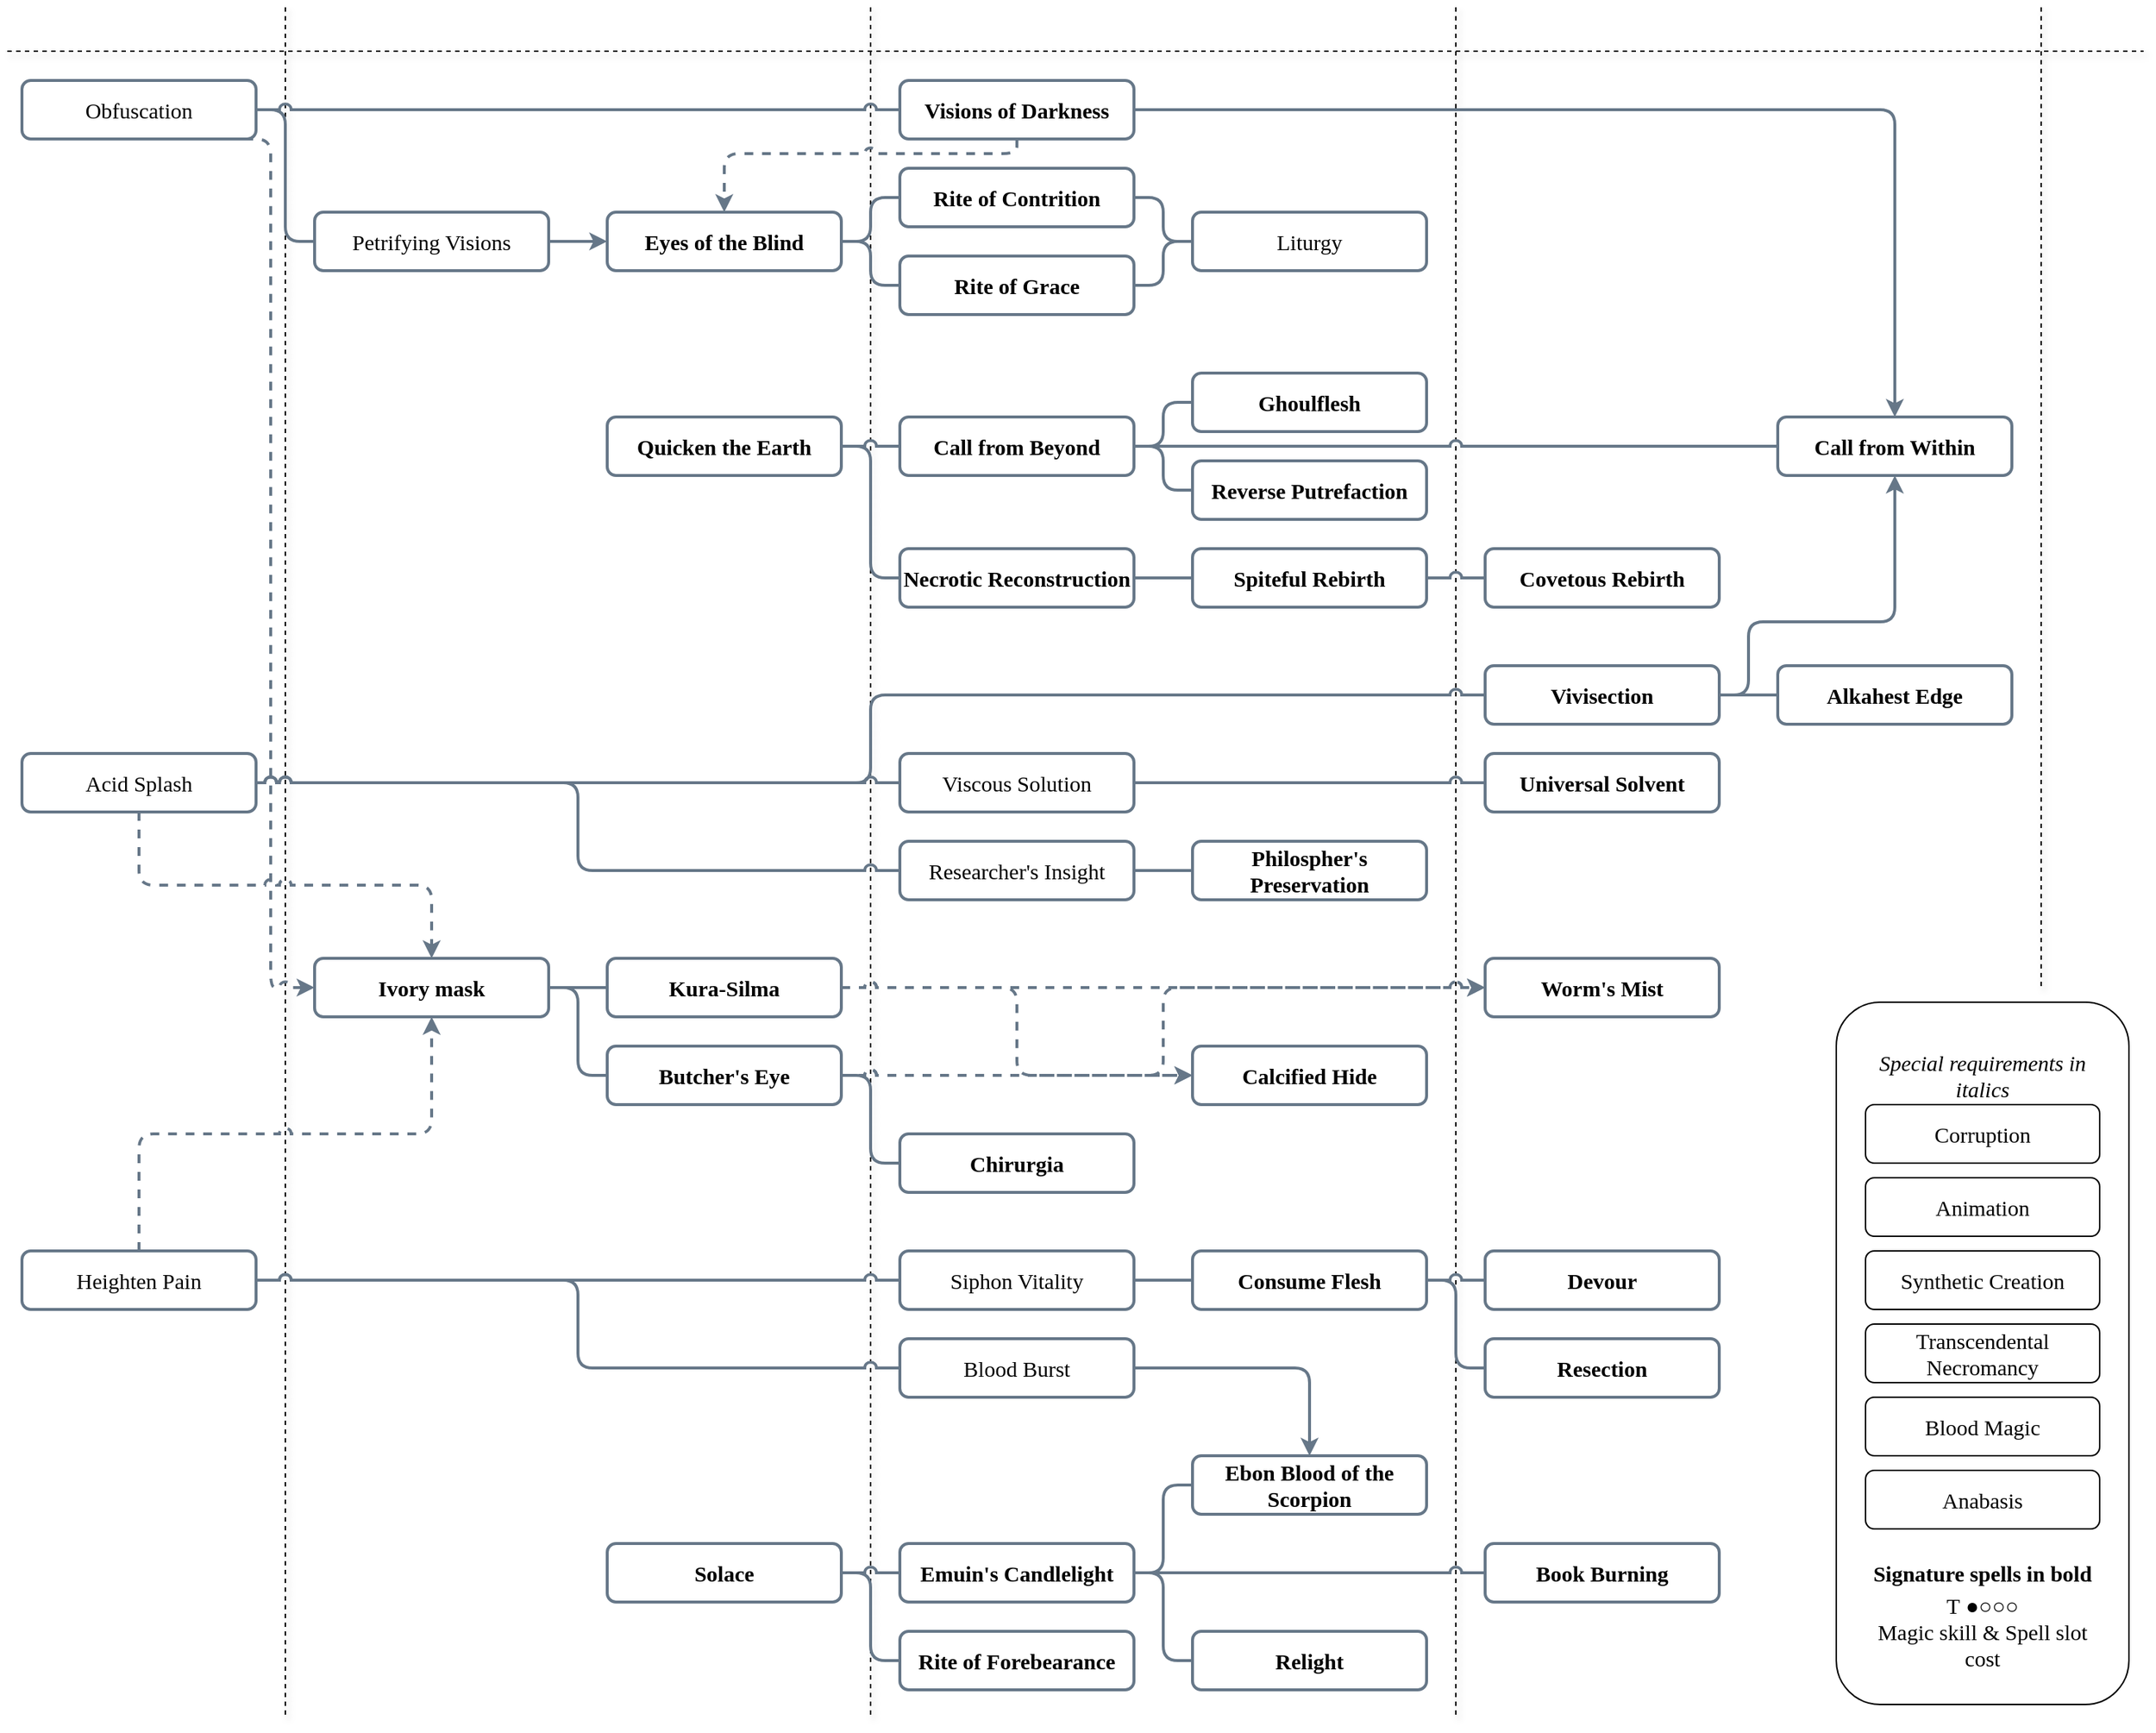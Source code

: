 <mxfile version="25.0.3">
  <diagram name="Page-1" id="PuFN-wMOv0jWiG4jprAx">
    <mxGraphModel dx="2367" dy="1373" grid="1" gridSize="10" guides="1" tooltips="1" connect="1" arrows="1" fold="1" page="1" pageScale="1" pageWidth="740" pageHeight="1190" background="none" math="0" shadow="0">
      <root>
        <mxCell id="0" />
        <mxCell id="1" style="locked=1;" parent="0" />
        <mxCell id="-dR2T00Uhgw3VuPTZwKf-42" value="" style="html=1;rounded=0;strokeWidth=1;endArrow=none;endFill=0;dashed=1;labelBackgroundColor=none;shadow=1;movable=1;resizable=1;rotatable=1;deletable=1;editable=1;locked=0;connectable=1;fontColor=default;" parent="1" edge="1">
          <mxGeometry width="100" relative="1" as="geometry">
            <mxPoint x="200" y="10" as="sourcePoint" />
            <mxPoint x="200" y="1180" as="targetPoint" />
          </mxGeometry>
        </mxCell>
        <mxCell id="-dR2T00Uhgw3VuPTZwKf-54" value="" style="html=1;rounded=0;strokeWidth=1;endArrow=none;endFill=0;dashed=1;exitX=0.633;exitY=0;exitDx=0;exitDy=0;exitPerimeter=0;labelBackgroundColor=none;shadow=1;movable=1;resizable=1;rotatable=1;deletable=1;editable=1;locked=0;connectable=1;fontColor=default;" parent="1" edge="1">
          <mxGeometry width="100" relative="1" as="geometry">
            <mxPoint x="1000" y="10" as="sourcePoint" />
            <mxPoint x="1000" y="1180" as="targetPoint" />
          </mxGeometry>
        </mxCell>
        <mxCell id="-dR2T00Uhgw3VuPTZwKf-70" value="" style="html=1;rounded=0;strokeWidth=1;endArrow=none;endFill=0;dashed=1;labelBackgroundColor=none;shadow=1;movable=1;resizable=1;rotatable=1;deletable=1;editable=1;locked=0;connectable=1;fontColor=default;" parent="1" edge="1">
          <mxGeometry width="100" relative="1" as="geometry">
            <mxPoint x="10" y="40" as="sourcePoint" />
            <mxPoint x="1470" y="40" as="targetPoint" />
          </mxGeometry>
        </mxCell>
        <mxCell id="-dR2T00Uhgw3VuPTZwKf-71" value="" style="html=1;rounded=0;strokeWidth=1;endArrow=none;endFill=0;dashed=1;exitX=0.633;exitY=0;exitDx=0;exitDy=0;exitPerimeter=0;labelBackgroundColor=none;shadow=1;movable=1;resizable=1;rotatable=1;deletable=1;editable=1;locked=0;connectable=1;fontColor=default;" parent="1" edge="1">
          <mxGeometry width="100" relative="1" as="geometry">
            <mxPoint x="1400" y="10" as="sourcePoint" />
            <mxPoint x="1400" y="680" as="targetPoint" />
          </mxGeometry>
        </mxCell>
        <mxCell id="DKlUDa0g7rmCu-vv5rfz-8" value="" style="html=1;rounded=0;strokeWidth=1;endArrow=none;endFill=0;dashed=1;labelBackgroundColor=none;shadow=1;movable=1;resizable=1;rotatable=1;deletable=1;editable=1;locked=0;connectable=1;fontColor=default;" edge="1" parent="1">
          <mxGeometry width="100" relative="1" as="geometry">
            <mxPoint x="600" y="10" as="sourcePoint" />
            <mxPoint x="600" y="1180" as="targetPoint" />
          </mxGeometry>
        </mxCell>
        <mxCell id="-dR2T00Uhgw3VuPTZwKf-47" value="Legend" style="rounded=1;fillColor=none;verticalAlign=top;labelBackgroundColor=none;movable=1;resizable=1;rotatable=1;deletable=1;editable=1;locked=0;connectable=1;container=0;noLabel=1;" parent="1" vertex="1">
          <mxGeometry x="1260" y="690" width="200" height="480" as="geometry" />
        </mxCell>
        <mxCell id="-dR2T00Uhgw3VuPTZwKf-555" value="" style="rounded=1;whiteSpace=wrap;html=1;fillColor=none;labelBackgroundColor=none;movable=1;resizable=1;rotatable=1;deletable=1;editable=1;locked=0;connectable=1;container=0;" parent="1" vertex="1">
          <mxGeometry x="1280" y="1010" width="160" height="40" as="geometry" />
        </mxCell>
        <mxCell id="DKlUDa0g7rmCu-vv5rfz-169" value="" style="rounded=1;whiteSpace=wrap;html=1;fillColor=none;labelBackgroundColor=none;movable=1;resizable=1;rotatable=1;deletable=1;editable=1;locked=0;connectable=1;container=0;" vertex="1" parent="1">
          <mxGeometry x="1280" y="960" width="160" height="40" as="geometry" />
        </mxCell>
        <mxCell id="DKlUDa0g7rmCu-vv5rfz-170" value="" style="rounded=1;whiteSpace=wrap;html=1;fillColor=none;labelBackgroundColor=none;movable=1;resizable=1;rotatable=1;deletable=1;editable=1;locked=0;connectable=1;container=0;" vertex="1" parent="1">
          <mxGeometry x="1280" y="910" width="160" height="40" as="geometry" />
        </mxCell>
        <mxCell id="DKlUDa0g7rmCu-vv5rfz-171" value="" style="rounded=1;whiteSpace=wrap;html=1;fillColor=none;labelBackgroundColor=none;movable=1;resizable=1;rotatable=1;deletable=1;editable=1;locked=0;connectable=1;container=0;" vertex="1" parent="1">
          <mxGeometry x="1280" y="860" width="160" height="40" as="geometry" />
        </mxCell>
        <mxCell id="DKlUDa0g7rmCu-vv5rfz-172" value="" style="rounded=1;whiteSpace=wrap;html=1;fillColor=none;labelBackgroundColor=none;movable=1;resizable=1;rotatable=1;deletable=1;editable=1;locked=0;connectable=1;container=0;" vertex="1" parent="1">
          <mxGeometry x="1280" y="810" width="160" height="40" as="geometry" />
        </mxCell>
        <mxCell id="DKlUDa0g7rmCu-vv5rfz-174" value="" style="rounded=1;whiteSpace=wrap;html=1;fillColor=none;labelBackgroundColor=none;movable=1;resizable=1;rotatable=1;deletable=1;editable=1;locked=0;connectable=1;container=0;" vertex="1" parent="1">
          <mxGeometry x="1280" y="760" width="160" height="40" as="geometry" />
        </mxCell>
        <mxCell id="DKlUDa0g7rmCu-vv5rfz-14" value="Shapes and Lines" style="" parent="0" />
        <mxCell id="DKlUDa0g7rmCu-vv5rfz-99" value="" style="edgeStyle=orthogonalEdgeStyle;shape=connector;curved=0;rounded=1;jumpStyle=arc;orthogonalLoop=1;jettySize=auto;exitX=0.5;exitY=1;exitDx=0;exitDy=0;entryX=0;entryY=0.5;entryDx=0;entryDy=0;strokeColor=#667788;strokeWidth=2;align=center;verticalAlign=middle;fontFamily=Helvetica;fontSize=11;fontColor=default;labelBackgroundColor=none;endArrow=classic;dashed=1;textShadow=1;" edge="1" parent="DKlUDa0g7rmCu-vv5rfz-14" source="DKlUDa0g7rmCu-vv5rfz-31" target="DKlUDa0g7rmCu-vv5rfz-55">
          <mxGeometry relative="1" as="geometry">
            <Array as="points">
              <mxPoint x="190" y="100" />
              <mxPoint x="190" y="680" />
            </Array>
          </mxGeometry>
        </mxCell>
        <mxCell id="DKlUDa0g7rmCu-vv5rfz-31" value="" style="rounded=1;whiteSpace=wrap;strokeWidth=2;strokeColor=#667788;textShadow=1;labelBackgroundColor=none;" vertex="1" parent="DKlUDa0g7rmCu-vv5rfz-14">
          <mxGeometry x="20" y="60" width="160" height="40" as="geometry" />
        </mxCell>
        <mxCell id="DKlUDa0g7rmCu-vv5rfz-32" value="" style="rounded=1;whiteSpace=wrap;strokeWidth=2;strokeColor=#667788;textShadow=1;labelBackgroundColor=none;" vertex="1" parent="DKlUDa0g7rmCu-vv5rfz-14">
          <mxGeometry x="620" y="60" width="160" height="40" as="geometry" />
        </mxCell>
        <mxCell id="DKlUDa0g7rmCu-vv5rfz-33" value="" style="rounded=1;whiteSpace=wrap;strokeWidth=2;strokeColor=#667788;textShadow=1;labelBackgroundColor=none;" vertex="1" parent="DKlUDa0g7rmCu-vv5rfz-14">
          <mxGeometry x="620" y="120" width="160" height="40" as="geometry" />
        </mxCell>
        <mxCell id="DKlUDa0g7rmCu-vv5rfz-34" value="" style="rounded=1;whiteSpace=wrap;strokeWidth=2;strokeColor=#667788;textShadow=1;labelBackgroundColor=none;" vertex="1" parent="DKlUDa0g7rmCu-vv5rfz-14">
          <mxGeometry x="620" y="180" width="160" height="40" as="geometry" />
        </mxCell>
        <mxCell id="DKlUDa0g7rmCu-vv5rfz-35" value="" style="rounded=1;whiteSpace=wrap;strokeWidth=2;strokeColor=#667788;textShadow=1;labelBackgroundColor=none;" vertex="1" parent="DKlUDa0g7rmCu-vv5rfz-14">
          <mxGeometry x="420" y="150" width="160" height="40" as="geometry" />
        </mxCell>
        <mxCell id="DKlUDa0g7rmCu-vv5rfz-36" value="" style="rounded=1;whiteSpace=wrap;strokeWidth=2;strokeColor=#667788;textShadow=1;labelBackgroundColor=none;" vertex="1" parent="DKlUDa0g7rmCu-vv5rfz-14">
          <mxGeometry x="220" y="150" width="160" height="40" as="geometry" />
        </mxCell>
        <mxCell id="DKlUDa0g7rmCu-vv5rfz-37" value="" style="rounded=1;whiteSpace=wrap;strokeWidth=2;strokeColor=#667788;textShadow=1;labelBackgroundColor=none;" vertex="1" parent="DKlUDa0g7rmCu-vv5rfz-14">
          <mxGeometry x="820" y="150" width="160" height="40" as="geometry" />
        </mxCell>
        <mxCell id="DKlUDa0g7rmCu-vv5rfz-38" value="" style="rounded=1;whiteSpace=wrap;strokeWidth=2;strokeColor=#667788;textShadow=1;labelBackgroundColor=none;" vertex="1" parent="DKlUDa0g7rmCu-vv5rfz-14">
          <mxGeometry x="820" y="260" width="160" height="40" as="geometry" />
        </mxCell>
        <mxCell id="DKlUDa0g7rmCu-vv5rfz-39" value="" style="rounded=1;whiteSpace=wrap;strokeWidth=2;strokeColor=#667788;textShadow=1;labelBackgroundColor=none;" vertex="1" parent="DKlUDa0g7rmCu-vv5rfz-14">
          <mxGeometry x="820" y="320" width="160" height="40" as="geometry" />
        </mxCell>
        <mxCell id="DKlUDa0g7rmCu-vv5rfz-90" value="" style="edgeStyle=orthogonalEdgeStyle;shape=connector;curved=0;rounded=1;jumpStyle=arc;orthogonalLoop=1;jettySize=auto;exitX=1;exitY=0.5;exitDx=0;exitDy=0;entryX=0;entryY=0.5;entryDx=0;entryDy=0;strokeColor=#667788;strokeWidth=2;align=center;verticalAlign=middle;fontFamily=Helvetica;fontSize=11;fontColor=default;labelBackgroundColor=none;endArrow=none;textShadow=1;" edge="1" parent="DKlUDa0g7rmCu-vv5rfz-14" source="DKlUDa0g7rmCu-vv5rfz-40" target="DKlUDa0g7rmCu-vv5rfz-41">
          <mxGeometry relative="1" as="geometry" />
        </mxCell>
        <mxCell id="DKlUDa0g7rmCu-vv5rfz-40" value="" style="rounded=1;whiteSpace=wrap;strokeWidth=2;strokeColor=#667788;textShadow=1;labelBackgroundColor=none;" vertex="1" parent="DKlUDa0g7rmCu-vv5rfz-14">
          <mxGeometry x="820" y="380" width="160" height="40" as="geometry" />
        </mxCell>
        <mxCell id="DKlUDa0g7rmCu-vv5rfz-41" value="" style="rounded=1;whiteSpace=wrap;strokeWidth=2;strokeColor=#667788;textShadow=1;labelBackgroundColor=none;" vertex="1" parent="DKlUDa0g7rmCu-vv5rfz-14">
          <mxGeometry x="1020" y="380" width="160" height="40" as="geometry" />
        </mxCell>
        <mxCell id="DKlUDa0g7rmCu-vv5rfz-42" value="" style="rounded=1;whiteSpace=wrap;strokeWidth=2;strokeColor=#667788;textShadow=1;labelBackgroundColor=none;" vertex="1" parent="DKlUDa0g7rmCu-vv5rfz-14">
          <mxGeometry x="1220" y="290" width="160" height="40" as="geometry" />
        </mxCell>
        <mxCell id="DKlUDa0g7rmCu-vv5rfz-87" value="" style="edgeStyle=orthogonalEdgeStyle;shape=connector;curved=0;rounded=1;jumpStyle=arc;orthogonalLoop=1;jettySize=auto;exitX=1;exitY=0.5;exitDx=0;exitDy=0;entryX=0;entryY=0.5;entryDx=0;entryDy=0;strokeColor=#667788;strokeWidth=2;align=center;verticalAlign=middle;fontFamily=Helvetica;fontSize=11;fontColor=default;labelBackgroundColor=none;endArrow=none;textShadow=1;" edge="1" parent="DKlUDa0g7rmCu-vv5rfz-14" source="DKlUDa0g7rmCu-vv5rfz-43" target="DKlUDa0g7rmCu-vv5rfz-38">
          <mxGeometry relative="1" as="geometry" />
        </mxCell>
        <mxCell id="DKlUDa0g7rmCu-vv5rfz-88" value="" style="edgeStyle=orthogonalEdgeStyle;shape=connector;curved=0;rounded=1;jumpStyle=arc;orthogonalLoop=1;jettySize=auto;exitX=1;exitY=0.5;exitDx=0;exitDy=0;entryX=0;entryY=0.5;entryDx=0;entryDy=0;strokeColor=#667788;strokeWidth=2;align=center;verticalAlign=middle;fontFamily=Helvetica;fontSize=11;fontColor=default;labelBackgroundColor=none;endArrow=none;textShadow=1;" edge="1" parent="DKlUDa0g7rmCu-vv5rfz-14" source="DKlUDa0g7rmCu-vv5rfz-43" target="DKlUDa0g7rmCu-vv5rfz-39">
          <mxGeometry relative="1" as="geometry" />
        </mxCell>
        <mxCell id="DKlUDa0g7rmCu-vv5rfz-89" value="" style="edgeStyle=orthogonalEdgeStyle;shape=connector;curved=0;rounded=1;jumpStyle=arc;orthogonalLoop=1;jettySize=auto;exitX=1;exitY=0.5;exitDx=0;exitDy=0;entryX=0;entryY=0.5;entryDx=0;entryDy=0;strokeColor=#667788;strokeWidth=2;align=center;verticalAlign=middle;fontFamily=Helvetica;fontSize=11;fontColor=default;labelBackgroundColor=none;endArrow=none;textShadow=1;" edge="1" parent="DKlUDa0g7rmCu-vv5rfz-14" source="DKlUDa0g7rmCu-vv5rfz-43" target="DKlUDa0g7rmCu-vv5rfz-42">
          <mxGeometry relative="1" as="geometry" />
        </mxCell>
        <mxCell id="DKlUDa0g7rmCu-vv5rfz-43" value="" style="rounded=1;whiteSpace=wrap;strokeWidth=2;strokeColor=#667788;textShadow=1;labelBackgroundColor=none;" vertex="1" parent="DKlUDa0g7rmCu-vv5rfz-14">
          <mxGeometry x="620" y="290" width="160" height="40" as="geometry" />
        </mxCell>
        <mxCell id="DKlUDa0g7rmCu-vv5rfz-86" value="" style="edgeStyle=orthogonalEdgeStyle;shape=connector;curved=0;rounded=1;jumpStyle=arc;orthogonalLoop=1;jettySize=auto;exitX=1;exitY=0.5;exitDx=0;exitDy=0;entryX=0;entryY=0.5;entryDx=0;entryDy=0;strokeColor=#667788;strokeWidth=2;align=center;verticalAlign=middle;fontFamily=Helvetica;fontSize=11;fontColor=default;labelBackgroundColor=none;endArrow=none;textShadow=1;" edge="1" parent="DKlUDa0g7rmCu-vv5rfz-14" source="DKlUDa0g7rmCu-vv5rfz-44" target="DKlUDa0g7rmCu-vv5rfz-40">
          <mxGeometry relative="1" as="geometry" />
        </mxCell>
        <mxCell id="DKlUDa0g7rmCu-vv5rfz-44" value="" style="rounded=1;whiteSpace=wrap;strokeWidth=2;strokeColor=#667788;textShadow=1;labelBackgroundColor=none;" vertex="1" parent="DKlUDa0g7rmCu-vv5rfz-14">
          <mxGeometry x="620" y="380" width="160" height="40" as="geometry" />
        </mxCell>
        <mxCell id="DKlUDa0g7rmCu-vv5rfz-84" value="" style="edgeStyle=orthogonalEdgeStyle;shape=connector;curved=0;rounded=1;jumpStyle=arc;orthogonalLoop=1;jettySize=auto;exitX=1;exitY=0.5;exitDx=0;exitDy=0;entryX=0;entryY=0.5;entryDx=0;entryDy=0;strokeColor=#667788;strokeWidth=2;align=center;verticalAlign=middle;fontFamily=Helvetica;fontSize=11;fontColor=default;labelBackgroundColor=none;endArrow=none;textShadow=1;" edge="1" parent="DKlUDa0g7rmCu-vv5rfz-14" source="DKlUDa0g7rmCu-vv5rfz-45" target="DKlUDa0g7rmCu-vv5rfz-44">
          <mxGeometry relative="1" as="geometry" />
        </mxCell>
        <mxCell id="DKlUDa0g7rmCu-vv5rfz-85" value="" style="edgeStyle=orthogonalEdgeStyle;shape=connector;curved=0;rounded=1;jumpStyle=arc;orthogonalLoop=1;jettySize=auto;exitX=1;exitY=0.5;exitDx=0;exitDy=0;entryX=0;entryY=0.5;entryDx=0;entryDy=0;strokeColor=#667788;strokeWidth=2;align=center;verticalAlign=middle;fontFamily=Helvetica;fontSize=11;fontColor=default;labelBackgroundColor=none;endArrow=none;textShadow=1;" edge="1" parent="DKlUDa0g7rmCu-vv5rfz-14" source="DKlUDa0g7rmCu-vv5rfz-45" target="DKlUDa0g7rmCu-vv5rfz-43">
          <mxGeometry relative="1" as="geometry" />
        </mxCell>
        <mxCell id="DKlUDa0g7rmCu-vv5rfz-45" value="" style="rounded=1;whiteSpace=wrap;strokeWidth=2;strokeColor=#667788;textShadow=1;labelBackgroundColor=none;" vertex="1" parent="DKlUDa0g7rmCu-vv5rfz-14">
          <mxGeometry x="420" y="290" width="160" height="40" as="geometry" />
        </mxCell>
        <mxCell id="DKlUDa0g7rmCu-vv5rfz-91" value="" style="edgeStyle=orthogonalEdgeStyle;shape=connector;curved=0;rounded=1;jumpStyle=arc;orthogonalLoop=1;jettySize=auto;exitX=1;exitY=0.5;exitDx=0;exitDy=0;entryX=0;entryY=0.5;entryDx=0;entryDy=0;strokeColor=#667788;strokeWidth=2;align=center;verticalAlign=middle;fontFamily=Helvetica;fontSize=11;fontColor=default;labelBackgroundColor=none;endArrow=none;textShadow=1;" edge="1" parent="DKlUDa0g7rmCu-vv5rfz-14" source="DKlUDa0g7rmCu-vv5rfz-46" target="DKlUDa0g7rmCu-vv5rfz-47">
          <mxGeometry relative="1" as="geometry" />
        </mxCell>
        <mxCell id="DKlUDa0g7rmCu-vv5rfz-92" value="" style="edgeStyle=orthogonalEdgeStyle;shape=connector;curved=0;rounded=1;jumpStyle=arc;orthogonalLoop=1;jettySize=auto;exitX=1;exitY=0.5;exitDx=0;exitDy=0;entryX=0.5;entryY=1;entryDx=0;entryDy=0;strokeColor=#667788;strokeWidth=2;align=center;verticalAlign=middle;fontFamily=Helvetica;fontSize=11;fontColor=default;labelBackgroundColor=none;endArrow=classic;endFill=1;textShadow=1;" edge="1" parent="DKlUDa0g7rmCu-vv5rfz-14" source="DKlUDa0g7rmCu-vv5rfz-46" target="DKlUDa0g7rmCu-vv5rfz-42">
          <mxGeometry relative="1" as="geometry">
            <Array as="points">
              <mxPoint x="1200" y="480" />
              <mxPoint x="1200" y="430" />
              <mxPoint x="1300" y="430" />
            </Array>
          </mxGeometry>
        </mxCell>
        <mxCell id="DKlUDa0g7rmCu-vv5rfz-94" value="" style="edgeStyle=orthogonalEdgeStyle;shape=connector;curved=0;rounded=1;jumpStyle=arc;orthogonalLoop=1;jettySize=auto;exitX=0;exitY=0.5;exitDx=0;exitDy=0;entryX=1;entryY=0.5;entryDx=0;entryDy=0;strokeColor=#667788;strokeWidth=2;align=center;verticalAlign=middle;fontFamily=Helvetica;fontSize=11;fontColor=default;labelBackgroundColor=none;endArrow=none;textShadow=1;" edge="1" parent="DKlUDa0g7rmCu-vv5rfz-14" source="DKlUDa0g7rmCu-vv5rfz-46" target="DKlUDa0g7rmCu-vv5rfz-52">
          <mxGeometry relative="1" as="geometry" />
        </mxCell>
        <mxCell id="DKlUDa0g7rmCu-vv5rfz-46" value="" style="rounded=1;whiteSpace=wrap;strokeWidth=2;strokeColor=#667788;textShadow=1;labelBackgroundColor=none;" vertex="1" parent="DKlUDa0g7rmCu-vv5rfz-14">
          <mxGeometry x="1020" y="460" width="160" height="40" as="geometry" />
        </mxCell>
        <mxCell id="DKlUDa0g7rmCu-vv5rfz-47" value="" style="rounded=1;whiteSpace=wrap;strokeWidth=2;strokeColor=#667788;textShadow=1;labelBackgroundColor=none;" vertex="1" parent="DKlUDa0g7rmCu-vv5rfz-14">
          <mxGeometry x="1220" y="460" width="160" height="40" as="geometry" />
        </mxCell>
        <mxCell id="DKlUDa0g7rmCu-vv5rfz-48" value="" style="rounded=1;whiteSpace=wrap;strokeWidth=2;strokeColor=#667788;textShadow=1;labelBackgroundColor=none;" vertex="1" parent="DKlUDa0g7rmCu-vv5rfz-14">
          <mxGeometry x="1020" y="520" width="160" height="40" as="geometry" />
        </mxCell>
        <mxCell id="DKlUDa0g7rmCu-vv5rfz-93" value="" style="edgeStyle=orthogonalEdgeStyle;shape=connector;curved=0;rounded=1;jumpStyle=arc;orthogonalLoop=1;jettySize=auto;exitX=1;exitY=0.5;exitDx=0;exitDy=0;entryX=0;entryY=0.5;entryDx=0;entryDy=0;strokeColor=#667788;strokeWidth=2;align=center;verticalAlign=middle;fontFamily=Helvetica;fontSize=11;fontColor=default;labelBackgroundColor=none;endArrow=none;textShadow=1;" edge="1" parent="DKlUDa0g7rmCu-vv5rfz-14" source="DKlUDa0g7rmCu-vv5rfz-49" target="DKlUDa0g7rmCu-vv5rfz-48">
          <mxGeometry relative="1" as="geometry" />
        </mxCell>
        <mxCell id="DKlUDa0g7rmCu-vv5rfz-49" value="" style="rounded=1;whiteSpace=wrap;strokeWidth=2;strokeColor=#667788;textShadow=1;labelBackgroundColor=none;" vertex="1" parent="DKlUDa0g7rmCu-vv5rfz-14">
          <mxGeometry x="620" y="520" width="160" height="40" as="geometry" />
        </mxCell>
        <mxCell id="DKlUDa0g7rmCu-vv5rfz-97" value="" style="edgeStyle=orthogonalEdgeStyle;shape=connector;curved=0;rounded=1;jumpStyle=arc;orthogonalLoop=1;jettySize=auto;exitX=1;exitY=0.5;exitDx=0;exitDy=0;entryX=0;entryY=0.5;entryDx=0;entryDy=0;strokeColor=#667788;strokeWidth=2;align=center;verticalAlign=middle;fontFamily=Helvetica;fontSize=11;fontColor=default;labelBackgroundColor=none;endArrow=none;textShadow=1;" edge="1" parent="DKlUDa0g7rmCu-vv5rfz-14" source="DKlUDa0g7rmCu-vv5rfz-50" target="DKlUDa0g7rmCu-vv5rfz-51">
          <mxGeometry relative="1" as="geometry" />
        </mxCell>
        <mxCell id="DKlUDa0g7rmCu-vv5rfz-50" value="" style="rounded=1;whiteSpace=wrap;strokeWidth=2;strokeColor=#667788;textShadow=1;labelBackgroundColor=none;" vertex="1" parent="DKlUDa0g7rmCu-vv5rfz-14">
          <mxGeometry x="620" y="580" width="160" height="40" as="geometry" />
        </mxCell>
        <mxCell id="DKlUDa0g7rmCu-vv5rfz-51" value="" style="rounded=1;whiteSpace=wrap;strokeWidth=2;strokeColor=#667788;textShadow=1;labelBackgroundColor=none;" vertex="1" parent="DKlUDa0g7rmCu-vv5rfz-14">
          <mxGeometry x="820" y="580" width="160" height="40" as="geometry" />
        </mxCell>
        <mxCell id="DKlUDa0g7rmCu-vv5rfz-95" value="" style="edgeStyle=orthogonalEdgeStyle;shape=connector;curved=0;rounded=1;jumpStyle=arc;orthogonalLoop=1;jettySize=auto;exitX=1;exitY=0.5;exitDx=0;exitDy=0;entryX=0;entryY=0.5;entryDx=0;entryDy=0;strokeColor=#667788;strokeWidth=2;align=center;verticalAlign=middle;fontFamily=Helvetica;fontSize=11;fontColor=default;labelBackgroundColor=none;endArrow=none;textShadow=1;" edge="1" parent="DKlUDa0g7rmCu-vv5rfz-14" source="DKlUDa0g7rmCu-vv5rfz-52" target="DKlUDa0g7rmCu-vv5rfz-49">
          <mxGeometry relative="1" as="geometry" />
        </mxCell>
        <mxCell id="DKlUDa0g7rmCu-vv5rfz-96" value="" style="edgeStyle=orthogonalEdgeStyle;shape=connector;curved=0;rounded=1;jumpStyle=arc;orthogonalLoop=1;jettySize=auto;exitX=1;exitY=0.5;exitDx=0;exitDy=0;entryX=0;entryY=0.5;entryDx=0;entryDy=0;strokeColor=#667788;strokeWidth=2;align=center;verticalAlign=middle;fontFamily=Helvetica;fontSize=11;fontColor=default;labelBackgroundColor=none;endArrow=none;textShadow=1;" edge="1" parent="DKlUDa0g7rmCu-vv5rfz-14" source="DKlUDa0g7rmCu-vv5rfz-52" target="DKlUDa0g7rmCu-vv5rfz-50">
          <mxGeometry relative="1" as="geometry" />
        </mxCell>
        <mxCell id="DKlUDa0g7rmCu-vv5rfz-98" value="" style="edgeStyle=orthogonalEdgeStyle;shape=connector;curved=0;rounded=1;jumpStyle=arc;orthogonalLoop=1;jettySize=auto;exitX=0.5;exitY=1;exitDx=0;exitDy=0;entryX=0.5;entryY=0;entryDx=0;entryDy=0;strokeColor=#667788;strokeWidth=2;align=center;verticalAlign=middle;fontFamily=Helvetica;fontSize=11;fontColor=default;labelBackgroundColor=none;endArrow=classic;dashed=1;textShadow=1;" edge="1" parent="DKlUDa0g7rmCu-vv5rfz-14" source="DKlUDa0g7rmCu-vv5rfz-52" target="DKlUDa0g7rmCu-vv5rfz-55">
          <mxGeometry relative="1" as="geometry" />
        </mxCell>
        <mxCell id="DKlUDa0g7rmCu-vv5rfz-52" value="" style="rounded=1;whiteSpace=wrap;strokeWidth=2;strokeColor=#667788;textShadow=1;labelBackgroundColor=none;" vertex="1" parent="DKlUDa0g7rmCu-vv5rfz-14">
          <mxGeometry x="20" y="520" width="160" height="40" as="geometry" />
        </mxCell>
        <mxCell id="DKlUDa0g7rmCu-vv5rfz-53" value="" style="rounded=1;whiteSpace=wrap;strokeWidth=2;strokeColor=#667788;textShadow=1;labelBackgroundColor=none;" vertex="1" parent="DKlUDa0g7rmCu-vv5rfz-14">
          <mxGeometry x="1020" y="660" width="160" height="40" as="geometry" />
        </mxCell>
        <mxCell id="DKlUDa0g7rmCu-vv5rfz-104" value="" style="edgeStyle=orthogonalEdgeStyle;shape=connector;curved=0;rounded=1;jumpStyle=arc;orthogonalLoop=1;jettySize=auto;exitX=1;exitY=0.5;exitDx=0;exitDy=0;entryX=0;entryY=0.5;entryDx=0;entryDy=0;strokeColor=#667788;strokeWidth=2;align=center;verticalAlign=middle;fontFamily=Helvetica;fontSize=11;fontColor=default;labelBackgroundColor=none;endArrow=classic;dashed=1;textShadow=1;" edge="1" parent="DKlUDa0g7rmCu-vv5rfz-14" source="DKlUDa0g7rmCu-vv5rfz-54" target="DKlUDa0g7rmCu-vv5rfz-53">
          <mxGeometry relative="1" as="geometry" />
        </mxCell>
        <mxCell id="DKlUDa0g7rmCu-vv5rfz-105" value="" style="edgeStyle=orthogonalEdgeStyle;shape=connector;curved=0;rounded=1;jumpStyle=arc;orthogonalLoop=1;jettySize=auto;exitX=1;exitY=0.5;exitDx=0;exitDy=0;entryX=0;entryY=0.5;entryDx=0;entryDy=0;strokeColor=#667788;strokeWidth=2;align=center;verticalAlign=middle;fontFamily=Helvetica;fontSize=11;fontColor=default;labelBackgroundColor=none;endArrow=classic;dashed=1;textShadow=1;" edge="1" parent="DKlUDa0g7rmCu-vv5rfz-14" source="DKlUDa0g7rmCu-vv5rfz-54" target="DKlUDa0g7rmCu-vv5rfz-57">
          <mxGeometry relative="1" as="geometry" />
        </mxCell>
        <mxCell id="DKlUDa0g7rmCu-vv5rfz-54" value="" style="rounded=1;whiteSpace=wrap;strokeWidth=2;strokeColor=#667788;textShadow=1;labelBackgroundColor=none;" vertex="1" parent="DKlUDa0g7rmCu-vv5rfz-14">
          <mxGeometry x="420" y="660" width="160" height="40" as="geometry" />
        </mxCell>
        <mxCell id="DKlUDa0g7rmCu-vv5rfz-101" value="" style="edgeStyle=orthogonalEdgeStyle;shape=connector;curved=0;rounded=1;jumpStyle=arc;orthogonalLoop=1;jettySize=auto;exitX=1;exitY=0.5;exitDx=0;exitDy=0;entryX=0;entryY=0.5;entryDx=0;entryDy=0;strokeColor=#667788;strokeWidth=2;align=center;verticalAlign=middle;fontFamily=Helvetica;fontSize=11;fontColor=default;labelBackgroundColor=none;endArrow=none;textShadow=1;" edge="1" parent="DKlUDa0g7rmCu-vv5rfz-14" source="DKlUDa0g7rmCu-vv5rfz-55" target="DKlUDa0g7rmCu-vv5rfz-54">
          <mxGeometry relative="1" as="geometry" />
        </mxCell>
        <mxCell id="DKlUDa0g7rmCu-vv5rfz-102" value="" style="edgeStyle=orthogonalEdgeStyle;shape=connector;curved=0;rounded=1;jumpStyle=arc;orthogonalLoop=1;jettySize=auto;exitX=1;exitY=0.5;exitDx=0;exitDy=0;entryX=0;entryY=0.5;entryDx=0;entryDy=0;strokeColor=#667788;strokeWidth=2;align=center;verticalAlign=middle;fontFamily=Helvetica;fontSize=11;fontColor=default;labelBackgroundColor=none;endArrow=none;textShadow=1;" edge="1" parent="DKlUDa0g7rmCu-vv5rfz-14" source="DKlUDa0g7rmCu-vv5rfz-55" target="DKlUDa0g7rmCu-vv5rfz-56">
          <mxGeometry relative="1" as="geometry" />
        </mxCell>
        <mxCell id="DKlUDa0g7rmCu-vv5rfz-55" value="" style="rounded=1;whiteSpace=wrap;strokeWidth=2;strokeColor=#667788;textShadow=1;labelBackgroundColor=none;" vertex="1" parent="DKlUDa0g7rmCu-vv5rfz-14">
          <mxGeometry x="220" y="660" width="160" height="40" as="geometry" />
        </mxCell>
        <mxCell id="DKlUDa0g7rmCu-vv5rfz-103" value="" style="edgeStyle=orthogonalEdgeStyle;shape=connector;curved=0;rounded=1;jumpStyle=arc;orthogonalLoop=1;jettySize=auto;exitX=1;exitY=0.5;exitDx=0;exitDy=0;entryX=0;entryY=0.5;entryDx=0;entryDy=0;strokeColor=#667788;strokeWidth=2;align=center;verticalAlign=middle;fontFamily=Helvetica;fontSize=11;fontColor=default;labelBackgroundColor=none;endArrow=none;textShadow=1;" edge="1" parent="DKlUDa0g7rmCu-vv5rfz-14" source="DKlUDa0g7rmCu-vv5rfz-56" target="DKlUDa0g7rmCu-vv5rfz-58">
          <mxGeometry relative="1" as="geometry" />
        </mxCell>
        <mxCell id="DKlUDa0g7rmCu-vv5rfz-106" value="" style="edgeStyle=orthogonalEdgeStyle;shape=connector;curved=0;rounded=1;jumpStyle=arc;orthogonalLoop=1;jettySize=auto;exitX=1;exitY=0.5;exitDx=0;exitDy=0;entryX=0;entryY=0.5;entryDx=0;entryDy=0;strokeColor=#667788;strokeWidth=2;align=center;verticalAlign=middle;fontFamily=Helvetica;fontSize=11;fontColor=default;labelBackgroundColor=none;endArrow=classic;dashed=1;textShadow=1;" edge="1" parent="DKlUDa0g7rmCu-vv5rfz-14" source="DKlUDa0g7rmCu-vv5rfz-56" target="DKlUDa0g7rmCu-vv5rfz-57">
          <mxGeometry relative="1" as="geometry" />
        </mxCell>
        <mxCell id="DKlUDa0g7rmCu-vv5rfz-107" value="" style="edgeStyle=orthogonalEdgeStyle;shape=connector;curved=0;rounded=1;jumpStyle=arc;orthogonalLoop=1;jettySize=auto;exitX=1;exitY=0.5;exitDx=0;exitDy=0;entryX=0;entryY=0.5;entryDx=0;entryDy=0;strokeColor=#667788;strokeWidth=2;align=center;verticalAlign=middle;fontFamily=Helvetica;fontSize=11;fontColor=default;labelBackgroundColor=none;endArrow=classic;dashed=1;textShadow=1;" edge="1" parent="DKlUDa0g7rmCu-vv5rfz-14" source="DKlUDa0g7rmCu-vv5rfz-56" target="DKlUDa0g7rmCu-vv5rfz-53">
          <mxGeometry relative="1" as="geometry" />
        </mxCell>
        <mxCell id="DKlUDa0g7rmCu-vv5rfz-56" value="" style="rounded=1;whiteSpace=wrap;strokeWidth=2;strokeColor=#667788;textShadow=1;labelBackgroundColor=none;" vertex="1" parent="DKlUDa0g7rmCu-vv5rfz-14">
          <mxGeometry x="420" y="720" width="160" height="40" as="geometry" />
        </mxCell>
        <mxCell id="DKlUDa0g7rmCu-vv5rfz-57" value="" style="rounded=1;whiteSpace=wrap;strokeWidth=2;strokeColor=#667788;textShadow=1;labelBackgroundColor=none;" vertex="1" parent="DKlUDa0g7rmCu-vv5rfz-14">
          <mxGeometry x="820" y="720" width="160" height="40" as="geometry" />
        </mxCell>
        <mxCell id="DKlUDa0g7rmCu-vv5rfz-58" value="" style="rounded=1;whiteSpace=wrap;strokeWidth=2;strokeColor=#667788;textShadow=1;labelBackgroundColor=none;" vertex="1" parent="DKlUDa0g7rmCu-vv5rfz-14">
          <mxGeometry x="620" y="780" width="160" height="40" as="geometry" />
        </mxCell>
        <mxCell id="DKlUDa0g7rmCu-vv5rfz-110" value="" style="edgeStyle=orthogonalEdgeStyle;shape=connector;curved=0;rounded=1;jumpStyle=arc;orthogonalLoop=1;jettySize=auto;exitX=1;exitY=0.5;exitDx=0;exitDy=0;entryX=0;entryY=0.5;entryDx=0;entryDy=0;strokeColor=#667788;strokeWidth=2;align=center;verticalAlign=middle;fontFamily=Helvetica;fontSize=11;fontColor=default;labelBackgroundColor=none;endArrow=none;textShadow=1;" edge="1" parent="DKlUDa0g7rmCu-vv5rfz-14" source="DKlUDa0g7rmCu-vv5rfz-59" target="DKlUDa0g7rmCu-vv5rfz-63">
          <mxGeometry relative="1" as="geometry" />
        </mxCell>
        <mxCell id="DKlUDa0g7rmCu-vv5rfz-111" value="" style="edgeStyle=orthogonalEdgeStyle;shape=connector;curved=0;rounded=1;jumpStyle=arc;orthogonalLoop=1;jettySize=auto;exitX=1;exitY=0.5;exitDx=0;exitDy=0;entryX=0;entryY=0.5;entryDx=0;entryDy=0;strokeColor=#667788;strokeWidth=2;align=center;verticalAlign=middle;fontFamily=Helvetica;fontSize=11;fontColor=default;labelBackgroundColor=none;endArrow=none;textShadow=1;" edge="1" parent="DKlUDa0g7rmCu-vv5rfz-14" source="DKlUDa0g7rmCu-vv5rfz-59" target="DKlUDa0g7rmCu-vv5rfz-62">
          <mxGeometry relative="1" as="geometry" />
        </mxCell>
        <mxCell id="DKlUDa0g7rmCu-vv5rfz-59" value="" style="rounded=1;whiteSpace=wrap;strokeWidth=2;strokeColor=#667788;textShadow=1;labelBackgroundColor=none;" vertex="1" parent="DKlUDa0g7rmCu-vv5rfz-14">
          <mxGeometry x="820" y="860" width="160" height="40" as="geometry" />
        </mxCell>
        <mxCell id="DKlUDa0g7rmCu-vv5rfz-109" value="" style="edgeStyle=orthogonalEdgeStyle;shape=connector;curved=0;rounded=1;jumpStyle=arc;orthogonalLoop=1;jettySize=auto;exitX=1;exitY=0.5;exitDx=0;exitDy=0;entryX=0;entryY=0.5;entryDx=0;entryDy=0;strokeColor=#667788;strokeWidth=2;align=center;verticalAlign=middle;fontFamily=Helvetica;fontSize=11;fontColor=default;labelBackgroundColor=none;endArrow=none;textShadow=1;" edge="1" parent="DKlUDa0g7rmCu-vv5rfz-14" source="DKlUDa0g7rmCu-vv5rfz-60" target="DKlUDa0g7rmCu-vv5rfz-59">
          <mxGeometry relative="1" as="geometry" />
        </mxCell>
        <mxCell id="DKlUDa0g7rmCu-vv5rfz-60" value="" style="rounded=1;whiteSpace=wrap;strokeWidth=2;strokeColor=#667788;textShadow=1;labelBackgroundColor=none;" vertex="1" parent="DKlUDa0g7rmCu-vv5rfz-14">
          <mxGeometry x="620" y="860" width="160" height="40" as="geometry" />
        </mxCell>
        <mxCell id="DKlUDa0g7rmCu-vv5rfz-113" value="" style="edgeStyle=orthogonalEdgeStyle;shape=connector;curved=0;rounded=1;jumpStyle=arc;orthogonalLoop=1;jettySize=auto;exitX=1;exitY=0.5;exitDx=0;exitDy=0;entryX=0.5;entryY=0;entryDx=0;entryDy=0;strokeColor=#667788;strokeWidth=2;align=center;verticalAlign=middle;fontFamily=Helvetica;fontSize=11;fontColor=default;labelBackgroundColor=none;endArrow=classic;endFill=1;textShadow=1;" edge="1" parent="DKlUDa0g7rmCu-vv5rfz-14" source="DKlUDa0g7rmCu-vv5rfz-61" target="DKlUDa0g7rmCu-vv5rfz-65">
          <mxGeometry relative="1" as="geometry" />
        </mxCell>
        <mxCell id="DKlUDa0g7rmCu-vv5rfz-61" value="" style="rounded=1;whiteSpace=wrap;strokeWidth=2;strokeColor=#667788;textShadow=1;labelBackgroundColor=none;" vertex="1" parent="DKlUDa0g7rmCu-vv5rfz-14">
          <mxGeometry x="620" y="920" width="160" height="40" as="geometry" />
        </mxCell>
        <mxCell id="DKlUDa0g7rmCu-vv5rfz-62" value="" style="rounded=1;whiteSpace=wrap;strokeWidth=2;strokeColor=#667788;textShadow=1;labelBackgroundColor=none;" vertex="1" parent="DKlUDa0g7rmCu-vv5rfz-14">
          <mxGeometry x="1020" y="920" width="160" height="40" as="geometry" />
        </mxCell>
        <mxCell id="DKlUDa0g7rmCu-vv5rfz-63" value="" style="rounded=1;whiteSpace=wrap;strokeWidth=2;strokeColor=#667788;textShadow=1;labelBackgroundColor=none;" vertex="1" parent="DKlUDa0g7rmCu-vv5rfz-14">
          <mxGeometry x="1020" y="860" width="160" height="40" as="geometry" />
        </mxCell>
        <mxCell id="DKlUDa0g7rmCu-vv5rfz-100" value="" style="edgeStyle=orthogonalEdgeStyle;shape=connector;curved=0;rounded=1;jumpStyle=arc;orthogonalLoop=1;jettySize=auto;exitX=0.5;exitY=0;exitDx=0;exitDy=0;entryX=0.5;entryY=1;entryDx=0;entryDy=0;strokeColor=#667788;strokeWidth=2;align=center;verticalAlign=middle;fontFamily=Helvetica;fontSize=11;fontColor=default;labelBackgroundColor=none;endArrow=classic;dashed=1;textShadow=1;" edge="1" parent="DKlUDa0g7rmCu-vv5rfz-14" source="DKlUDa0g7rmCu-vv5rfz-64" target="DKlUDa0g7rmCu-vv5rfz-55">
          <mxGeometry relative="1" as="geometry" />
        </mxCell>
        <mxCell id="DKlUDa0g7rmCu-vv5rfz-108" value="" style="edgeStyle=orthogonalEdgeStyle;shape=connector;curved=0;rounded=1;jumpStyle=arc;orthogonalLoop=1;jettySize=auto;exitX=1;exitY=0.5;exitDx=0;exitDy=0;entryX=0;entryY=0.5;entryDx=0;entryDy=0;strokeColor=#667788;strokeWidth=2;align=center;verticalAlign=middle;fontFamily=Helvetica;fontSize=11;fontColor=default;labelBackgroundColor=none;endArrow=none;textShadow=1;" edge="1" parent="DKlUDa0g7rmCu-vv5rfz-14" source="DKlUDa0g7rmCu-vv5rfz-64" target="DKlUDa0g7rmCu-vv5rfz-60">
          <mxGeometry relative="1" as="geometry" />
        </mxCell>
        <mxCell id="DKlUDa0g7rmCu-vv5rfz-112" value="" style="edgeStyle=orthogonalEdgeStyle;shape=connector;curved=0;rounded=1;jumpStyle=arc;orthogonalLoop=1;jettySize=auto;exitX=1;exitY=0.5;exitDx=0;exitDy=0;entryX=0;entryY=0.5;entryDx=0;entryDy=0;strokeColor=#667788;strokeWidth=2;align=center;verticalAlign=middle;fontFamily=Helvetica;fontSize=11;fontColor=default;labelBackgroundColor=none;endArrow=none;textShadow=1;" edge="1" parent="DKlUDa0g7rmCu-vv5rfz-14" source="DKlUDa0g7rmCu-vv5rfz-64" target="DKlUDa0g7rmCu-vv5rfz-61">
          <mxGeometry relative="1" as="geometry" />
        </mxCell>
        <mxCell id="DKlUDa0g7rmCu-vv5rfz-64" value="" style="rounded=1;whiteSpace=wrap;strokeWidth=2;strokeColor=#667788;textShadow=1;labelBackgroundColor=none;" vertex="1" parent="DKlUDa0g7rmCu-vv5rfz-14">
          <mxGeometry x="20" y="860" width="160" height="40" as="geometry" />
        </mxCell>
        <mxCell id="DKlUDa0g7rmCu-vv5rfz-65" value="" style="rounded=1;whiteSpace=wrap;strokeWidth=2;strokeColor=#667788;textShadow=1;labelBackgroundColor=none;" vertex="1" parent="DKlUDa0g7rmCu-vv5rfz-14">
          <mxGeometry x="820" y="1000" width="160" height="40" as="geometry" />
        </mxCell>
        <mxCell id="DKlUDa0g7rmCu-vv5rfz-115" value="" style="edgeStyle=orthogonalEdgeStyle;shape=connector;curved=0;rounded=1;jumpStyle=arc;orthogonalLoop=1;jettySize=auto;exitX=1;exitY=0.5;exitDx=0;exitDy=0;entryX=0;entryY=0.5;entryDx=0;entryDy=0;strokeColor=#667788;strokeWidth=2;align=center;verticalAlign=middle;fontFamily=Helvetica;fontSize=11;fontColor=default;labelBackgroundColor=none;endArrow=none;textShadow=1;" edge="1" parent="DKlUDa0g7rmCu-vv5rfz-14" source="DKlUDa0g7rmCu-vv5rfz-66" target="DKlUDa0g7rmCu-vv5rfz-70">
          <mxGeometry relative="1" as="geometry" />
        </mxCell>
        <mxCell id="DKlUDa0g7rmCu-vv5rfz-116" value="" style="edgeStyle=orthogonalEdgeStyle;shape=connector;curved=0;rounded=1;jumpStyle=arc;orthogonalLoop=1;jettySize=auto;exitX=1;exitY=0.5;exitDx=0;exitDy=0;entryX=0;entryY=0.5;entryDx=0;entryDy=0;strokeColor=#667788;strokeWidth=2;align=center;verticalAlign=middle;fontFamily=Helvetica;fontSize=11;fontColor=default;labelBackgroundColor=none;endArrow=none;textShadow=1;" edge="1" parent="DKlUDa0g7rmCu-vv5rfz-14" source="DKlUDa0g7rmCu-vv5rfz-66" target="DKlUDa0g7rmCu-vv5rfz-65">
          <mxGeometry relative="1" as="geometry" />
        </mxCell>
        <mxCell id="DKlUDa0g7rmCu-vv5rfz-118" value="" style="edgeStyle=orthogonalEdgeStyle;shape=connector;curved=0;rounded=1;jumpStyle=arc;orthogonalLoop=1;jettySize=auto;exitX=1;exitY=0.5;exitDx=0;exitDy=0;entryX=0;entryY=0.5;entryDx=0;entryDy=0;strokeColor=#667788;strokeWidth=2;align=center;verticalAlign=middle;fontFamily=Helvetica;fontSize=11;fontColor=default;labelBackgroundColor=none;endArrow=none;textShadow=1;" edge="1" parent="DKlUDa0g7rmCu-vv5rfz-14" source="DKlUDa0g7rmCu-vv5rfz-66" target="DKlUDa0g7rmCu-vv5rfz-68">
          <mxGeometry relative="1" as="geometry" />
        </mxCell>
        <mxCell id="DKlUDa0g7rmCu-vv5rfz-66" value="" style="rounded=1;whiteSpace=wrap;strokeWidth=2;strokeColor=#667788;textShadow=1;labelBackgroundColor=none;" vertex="1" parent="DKlUDa0g7rmCu-vv5rfz-14">
          <mxGeometry x="620" y="1060" width="160" height="40" as="geometry" />
        </mxCell>
        <mxCell id="DKlUDa0g7rmCu-vv5rfz-114" value="" style="edgeStyle=orthogonalEdgeStyle;shape=connector;curved=0;rounded=1;jumpStyle=arc;orthogonalLoop=1;jettySize=auto;exitX=1;exitY=0.5;exitDx=0;exitDy=0;entryX=0;entryY=0.5;entryDx=0;entryDy=0;strokeColor=#667788;strokeWidth=2;align=center;verticalAlign=middle;fontFamily=Helvetica;fontSize=11;fontColor=default;labelBackgroundColor=none;endArrow=none;textShadow=1;" edge="1" parent="DKlUDa0g7rmCu-vv5rfz-14" source="DKlUDa0g7rmCu-vv5rfz-67" target="DKlUDa0g7rmCu-vv5rfz-66">
          <mxGeometry relative="1" as="geometry" />
        </mxCell>
        <mxCell id="DKlUDa0g7rmCu-vv5rfz-117" value="" style="edgeStyle=orthogonalEdgeStyle;shape=connector;curved=0;rounded=1;jumpStyle=arc;orthogonalLoop=1;jettySize=auto;exitX=1;exitY=0.5;exitDx=0;exitDy=0;entryX=0;entryY=0.5;entryDx=0;entryDy=0;strokeColor=#667788;strokeWidth=2;align=center;verticalAlign=middle;fontFamily=Helvetica;fontSize=11;fontColor=default;labelBackgroundColor=none;endArrow=none;textShadow=1;" edge="1" parent="DKlUDa0g7rmCu-vv5rfz-14" source="DKlUDa0g7rmCu-vv5rfz-67" target="DKlUDa0g7rmCu-vv5rfz-69">
          <mxGeometry relative="1" as="geometry" />
        </mxCell>
        <mxCell id="DKlUDa0g7rmCu-vv5rfz-67" value="" style="rounded=1;whiteSpace=wrap;strokeWidth=2;strokeColor=#667788;textShadow=1;labelBackgroundColor=none;" vertex="1" parent="DKlUDa0g7rmCu-vv5rfz-14">
          <mxGeometry x="420" y="1060" width="160" height="40" as="geometry" />
        </mxCell>
        <mxCell id="DKlUDa0g7rmCu-vv5rfz-68" value="" style="rounded=1;whiteSpace=wrap;strokeWidth=2;strokeColor=#667788;textShadow=1;labelBackgroundColor=none;" vertex="1" parent="DKlUDa0g7rmCu-vv5rfz-14">
          <mxGeometry x="820" y="1120" width="160" height="40" as="geometry" />
        </mxCell>
        <mxCell id="DKlUDa0g7rmCu-vv5rfz-69" value="" style="rounded=1;whiteSpace=wrap;strokeWidth=2;strokeColor=#667788;textShadow=1;labelBackgroundColor=none;" vertex="1" parent="DKlUDa0g7rmCu-vv5rfz-14">
          <mxGeometry x="620" y="1120" width="160" height="40" as="geometry" />
        </mxCell>
        <mxCell id="DKlUDa0g7rmCu-vv5rfz-70" value="" style="rounded=1;whiteSpace=wrap;strokeWidth=2;strokeColor=#667788;textShadow=1;labelBackgroundColor=none;" vertex="1" parent="DKlUDa0g7rmCu-vv5rfz-14">
          <mxGeometry x="1020" y="1060" width="160" height="40" as="geometry" />
        </mxCell>
        <mxCell id="DKlUDa0g7rmCu-vv5rfz-71" value="" style="endArrow=none;rounded=1;entryX=0;entryY=0.5;entryDx=0;entryDy=0;strokeWidth=2;strokeColor=#667788;exitX=1;exitY=0.5;exitDx=0;exitDy=0;align=center;verticalAlign=middle;fontFamily=Helvetica;fontSize=11;fontColor=default;labelBackgroundColor=none;edgeStyle=orthogonalEdgeStyle;jumpStyle=arc;curved=0;endFill=0;textShadow=1;" edge="1" parent="DKlUDa0g7rmCu-vv5rfz-14" source="DKlUDa0g7rmCu-vv5rfz-31" target="DKlUDa0g7rmCu-vv5rfz-32">
          <mxGeometry width="50" height="50" relative="1" as="geometry">
            <mxPoint x="230" y="80" as="sourcePoint" />
            <mxPoint x="670" y="70" as="targetPoint" />
          </mxGeometry>
        </mxCell>
        <mxCell id="DKlUDa0g7rmCu-vv5rfz-72" value="" style="endArrow=classic;rounded=1;exitX=1;exitY=0.5;exitDx=0;exitDy=0;entryX=0.5;entryY=0;entryDx=0;entryDy=0;curved=0;edgeStyle=orthogonalEdgeStyle;endFill=1;strokeWidth=2;strokeColor=#667788;textShadow=1;labelBackgroundColor=none;" edge="1" parent="DKlUDa0g7rmCu-vv5rfz-14" source="DKlUDa0g7rmCu-vv5rfz-32" target="DKlUDa0g7rmCu-vv5rfz-42">
          <mxGeometry width="50" height="50" relative="1" as="geometry">
            <mxPoint x="830" y="260" as="sourcePoint" />
            <mxPoint x="880" y="210" as="targetPoint" />
          </mxGeometry>
        </mxCell>
        <mxCell id="DKlUDa0g7rmCu-vv5rfz-74" value="" style="endArrow=classic;rounded=1;strokeColor=#667788;strokeWidth=2;align=center;verticalAlign=middle;fontFamily=Helvetica;fontSize=11;fontColor=default;labelBackgroundColor=none;edgeStyle=orthogonalEdgeStyle;jumpStyle=arc;curved=0;exitX=1;exitY=0.5;exitDx=0;exitDy=0;entryX=0;entryY=0.5;entryDx=0;entryDy=0;textShadow=1;" edge="1" parent="DKlUDa0g7rmCu-vv5rfz-14" source="DKlUDa0g7rmCu-vv5rfz-36" target="DKlUDa0g7rmCu-vv5rfz-35">
          <mxGeometry width="50" height="50" relative="1" as="geometry">
            <mxPoint x="680" y="300" as="sourcePoint" />
            <mxPoint x="730" y="250" as="targetPoint" />
          </mxGeometry>
        </mxCell>
        <mxCell id="DKlUDa0g7rmCu-vv5rfz-75" value="" style="endArrow=none;rounded=1;strokeColor=#667788;strokeWidth=2;align=center;verticalAlign=middle;fontFamily=Helvetica;fontSize=11;fontColor=default;labelBackgroundColor=none;edgeStyle=orthogonalEdgeStyle;jumpStyle=arc;curved=0;entryX=0;entryY=0.5;entryDx=0;entryDy=0;exitX=1;exitY=0.5;exitDx=0;exitDy=0;textShadow=1;" edge="1" parent="DKlUDa0g7rmCu-vv5rfz-14" source="DKlUDa0g7rmCu-vv5rfz-35" target="DKlUDa0g7rmCu-vv5rfz-33">
          <mxGeometry width="50" height="50" relative="1" as="geometry">
            <mxPoint x="680" y="300" as="sourcePoint" />
            <mxPoint x="730" y="250" as="targetPoint" />
          </mxGeometry>
        </mxCell>
        <mxCell id="DKlUDa0g7rmCu-vv5rfz-76" value="" style="endArrow=none;rounded=1;strokeColor=#667788;strokeWidth=2;align=center;verticalAlign=middle;fontFamily=Helvetica;fontSize=11;fontColor=default;labelBackgroundColor=none;edgeStyle=orthogonalEdgeStyle;jumpStyle=arc;curved=0;entryX=0;entryY=0.5;entryDx=0;entryDy=0;exitX=1;exitY=0.5;exitDx=0;exitDy=0;textShadow=1;" edge="1" parent="DKlUDa0g7rmCu-vv5rfz-14" source="DKlUDa0g7rmCu-vv5rfz-33" target="DKlUDa0g7rmCu-vv5rfz-37">
          <mxGeometry width="50" height="50" relative="1" as="geometry">
            <mxPoint x="680" y="300" as="sourcePoint" />
            <mxPoint x="730" y="250" as="targetPoint" />
          </mxGeometry>
        </mxCell>
        <mxCell id="DKlUDa0g7rmCu-vv5rfz-77" value="" style="endArrow=none;rounded=1;strokeColor=#667788;strokeWidth=2;align=center;verticalAlign=middle;fontFamily=Helvetica;fontSize=11;fontColor=default;labelBackgroundColor=none;edgeStyle=orthogonalEdgeStyle;jumpStyle=arc;curved=0;entryX=0;entryY=0.5;entryDx=0;entryDy=0;exitX=1;exitY=0.5;exitDx=0;exitDy=0;textShadow=1;" edge="1" parent="DKlUDa0g7rmCu-vv5rfz-14" source="DKlUDa0g7rmCu-vv5rfz-34" target="DKlUDa0g7rmCu-vv5rfz-37">
          <mxGeometry width="50" height="50" relative="1" as="geometry">
            <mxPoint x="680" y="300" as="sourcePoint" />
            <mxPoint x="730" y="250" as="targetPoint" />
          </mxGeometry>
        </mxCell>
        <mxCell id="DKlUDa0g7rmCu-vv5rfz-78" value="" style="endArrow=none;rounded=1;strokeColor=#667788;strokeWidth=2;align=center;verticalAlign=middle;fontFamily=Helvetica;fontSize=11;fontColor=default;labelBackgroundColor=none;edgeStyle=orthogonalEdgeStyle;jumpStyle=arc;curved=0;exitX=1;exitY=0.5;exitDx=0;exitDy=0;entryX=0;entryY=0.5;entryDx=0;entryDy=0;endFill=0;textShadow=1;" edge="1" parent="DKlUDa0g7rmCu-vv5rfz-14" source="DKlUDa0g7rmCu-vv5rfz-31" target="DKlUDa0g7rmCu-vv5rfz-36">
          <mxGeometry width="50" height="50" relative="1" as="geometry">
            <mxPoint x="680" y="300" as="sourcePoint" />
            <mxPoint x="730" y="250" as="targetPoint" />
          </mxGeometry>
        </mxCell>
        <mxCell id="DKlUDa0g7rmCu-vv5rfz-79" value="" style="endArrow=classic;rounded=1;strokeColor=#667788;strokeWidth=2;align=center;verticalAlign=middle;fontFamily=Helvetica;fontSize=11;fontColor=default;labelBackgroundColor=none;edgeStyle=orthogonalEdgeStyle;jumpStyle=arc;curved=0;exitX=0.5;exitY=1;exitDx=0;exitDy=0;entryX=0.5;entryY=0;entryDx=0;entryDy=0;dashed=1;textShadow=1;" edge="1" parent="DKlUDa0g7rmCu-vv5rfz-14" source="DKlUDa0g7rmCu-vv5rfz-32" target="DKlUDa0g7rmCu-vv5rfz-35">
          <mxGeometry width="50" height="50" relative="1" as="geometry">
            <mxPoint x="680" y="300" as="sourcePoint" />
            <mxPoint x="730" y="250" as="targetPoint" />
            <Array as="points">
              <mxPoint x="700" y="110" />
              <mxPoint x="500" y="110" />
            </Array>
          </mxGeometry>
        </mxCell>
        <mxCell id="DKlUDa0g7rmCu-vv5rfz-80" value="" style="endArrow=none;rounded=1;strokeColor=#667788;strokeWidth=2;align=center;verticalAlign=middle;fontFamily=Helvetica;fontSize=11;fontColor=default;labelBackgroundColor=none;edgeStyle=orthogonalEdgeStyle;jumpStyle=arc;curved=0;exitX=1;exitY=0.5;exitDx=0;exitDy=0;entryX=0;entryY=0.5;entryDx=0;entryDy=0;textShadow=1;" edge="1" parent="DKlUDa0g7rmCu-vv5rfz-14" source="DKlUDa0g7rmCu-vv5rfz-35" target="DKlUDa0g7rmCu-vv5rfz-34">
          <mxGeometry width="50" height="50" relative="1" as="geometry">
            <mxPoint x="680" y="300" as="sourcePoint" />
            <mxPoint x="730" y="250" as="targetPoint" />
          </mxGeometry>
        </mxCell>
        <mxCell id="DKlUDa0g7rmCu-vv5rfz-119" value="Spell names and Legend" style="locked=1;" parent="0" />
        <mxCell id="DKlUDa0g7rmCu-vv5rfz-120" value="Obfuscation" style="text;align=center;verticalAlign=middle;whiteSpace=wrap;rounded=0;fontFamily=Georgia;fontSize=15;fontColor=default;labelBackgroundColor=none;" vertex="1" parent="DKlUDa0g7rmCu-vv5rfz-119">
          <mxGeometry x="20" y="60" width="160" height="40" as="geometry" />
        </mxCell>
        <mxCell id="DKlUDa0g7rmCu-vv5rfz-121" value="Petrifying Visions" style="text;align=center;verticalAlign=middle;whiteSpace=wrap;rounded=0;fontFamily=Georgia;fontSize=15;fontColor=default;labelBackgroundColor=none;" vertex="1" parent="DKlUDa0g7rmCu-vv5rfz-119">
          <mxGeometry x="220" y="150" width="160" height="40" as="geometry" />
        </mxCell>
        <mxCell id="DKlUDa0g7rmCu-vv5rfz-122" value="Eyes of the Blind" style="text;align=center;verticalAlign=middle;whiteSpace=wrap;rounded=0;fontFamily=Georgia;fontSize=15;fontColor=default;labelBackgroundColor=none;fontStyle=1" vertex="1" parent="DKlUDa0g7rmCu-vv5rfz-119">
          <mxGeometry x="420" y="150" width="160" height="40" as="geometry" />
        </mxCell>
        <mxCell id="DKlUDa0g7rmCu-vv5rfz-123" value="Visions of Darkness" style="text;align=center;verticalAlign=middle;whiteSpace=wrap;rounded=0;fontFamily=Georgia;fontSize=15;fontColor=default;labelBackgroundColor=none;fontStyle=1" vertex="1" parent="DKlUDa0g7rmCu-vv5rfz-119">
          <mxGeometry x="620" y="60" width="160" height="40" as="geometry" />
        </mxCell>
        <mxCell id="DKlUDa0g7rmCu-vv5rfz-124" value="Rite of Contrition" style="text;align=center;verticalAlign=middle;whiteSpace=wrap;rounded=0;fontFamily=Georgia;fontSize=15;fontColor=default;labelBackgroundColor=none;fontStyle=1" vertex="1" parent="DKlUDa0g7rmCu-vv5rfz-119">
          <mxGeometry x="620" y="120" width="160" height="40" as="geometry" />
        </mxCell>
        <mxCell id="DKlUDa0g7rmCu-vv5rfz-125" value="Rite of Grace" style="text;align=center;verticalAlign=middle;whiteSpace=wrap;rounded=0;fontFamily=Georgia;fontSize=15;fontColor=default;labelBackgroundColor=none;fontStyle=1" vertex="1" parent="DKlUDa0g7rmCu-vv5rfz-119">
          <mxGeometry x="620" y="180" width="160" height="40" as="geometry" />
        </mxCell>
        <mxCell id="DKlUDa0g7rmCu-vv5rfz-126" value="Liturgy" style="text;align=center;verticalAlign=middle;whiteSpace=wrap;rounded=0;fontFamily=Georgia;fontSize=15;fontColor=default;labelBackgroundColor=none;" vertex="1" parent="DKlUDa0g7rmCu-vv5rfz-119">
          <mxGeometry x="820" y="150" width="160" height="40" as="geometry" />
        </mxCell>
        <mxCell id="DKlUDa0g7rmCu-vv5rfz-127" value="Quicken the Earth" style="text;align=center;verticalAlign=middle;whiteSpace=wrap;rounded=0;fontFamily=Georgia;fontSize=15;fontColor=default;labelBackgroundColor=none;fontStyle=1" vertex="1" parent="DKlUDa0g7rmCu-vv5rfz-119">
          <mxGeometry x="420" y="290" width="160" height="40" as="geometry" />
        </mxCell>
        <mxCell id="DKlUDa0g7rmCu-vv5rfz-128" value="Call from Beyond" style="text;align=center;verticalAlign=middle;whiteSpace=wrap;rounded=0;fontFamily=Georgia;fontSize=15;fontColor=default;labelBackgroundColor=none;fontStyle=1" vertex="1" parent="DKlUDa0g7rmCu-vv5rfz-119">
          <mxGeometry x="620" y="290" width="160" height="40" as="geometry" />
        </mxCell>
        <mxCell id="DKlUDa0g7rmCu-vv5rfz-129" value="Ghoulflesh" style="text;align=center;verticalAlign=middle;whiteSpace=wrap;rounded=0;fontFamily=Georgia;fontSize=15;fontColor=default;labelBackgroundColor=none;fontStyle=1" vertex="1" parent="DKlUDa0g7rmCu-vv5rfz-119">
          <mxGeometry x="820" y="260" width="160" height="40" as="geometry" />
        </mxCell>
        <mxCell id="DKlUDa0g7rmCu-vv5rfz-130" value="Necrotic Reconstruction" style="text;align=center;verticalAlign=middle;whiteSpace=wrap;rounded=0;fontFamily=Georgia;fontSize=15;fontColor=default;labelBackgroundColor=none;fontStyle=1" vertex="1" parent="DKlUDa0g7rmCu-vv5rfz-119">
          <mxGeometry x="620" y="380" width="160" height="40" as="geometry" />
        </mxCell>
        <mxCell id="DKlUDa0g7rmCu-vv5rfz-131" value="Reverse Putrefaction" style="text;align=center;verticalAlign=middle;whiteSpace=wrap;rounded=0;fontFamily=Georgia;fontSize=15;fontColor=default;labelBackgroundColor=none;fontStyle=1" vertex="1" parent="DKlUDa0g7rmCu-vv5rfz-119">
          <mxGeometry x="820" y="320" width="160" height="40" as="geometry" />
        </mxCell>
        <mxCell id="DKlUDa0g7rmCu-vv5rfz-132" value="Spiteful Rebirth" style="text;align=center;verticalAlign=middle;whiteSpace=wrap;rounded=0;fontFamily=Georgia;fontSize=15;fontColor=default;labelBackgroundColor=none;fontStyle=1" vertex="1" parent="DKlUDa0g7rmCu-vv5rfz-119">
          <mxGeometry x="820" y="380" width="160" height="40" as="geometry" />
        </mxCell>
        <mxCell id="DKlUDa0g7rmCu-vv5rfz-133" value="Covetous Rebirth" style="text;align=center;verticalAlign=middle;whiteSpace=wrap;rounded=0;fontFamily=Georgia;fontSize=15;fontColor=default;labelBackgroundColor=none;fontStyle=1" vertex="1" parent="DKlUDa0g7rmCu-vv5rfz-119">
          <mxGeometry x="1020" y="380" width="160" height="40" as="geometry" />
        </mxCell>
        <mxCell id="DKlUDa0g7rmCu-vv5rfz-134" value="Call from Within" style="text;align=center;verticalAlign=middle;whiteSpace=wrap;rounded=0;fontFamily=Georgia;fontSize=15;fontColor=default;labelBackgroundColor=none;fontStyle=1" vertex="1" parent="DKlUDa0g7rmCu-vv5rfz-119">
          <mxGeometry x="1220" y="290" width="160" height="40" as="geometry" />
        </mxCell>
        <mxCell id="DKlUDa0g7rmCu-vv5rfz-137" value="Alkahest Edge" style="text;align=center;verticalAlign=middle;whiteSpace=wrap;rounded=0;fontFamily=Georgia;fontSize=15;fontColor=default;labelBackgroundColor=none;fontStyle=1" vertex="1" parent="DKlUDa0g7rmCu-vv5rfz-119">
          <mxGeometry x="1220" y="460" width="160" height="40" as="geometry" />
        </mxCell>
        <mxCell id="DKlUDa0g7rmCu-vv5rfz-138" value="Vivisection" style="text;align=center;verticalAlign=middle;whiteSpace=wrap;rounded=0;fontFamily=Georgia;fontSize=15;fontColor=default;labelBackgroundColor=none;fontStyle=1" vertex="1" parent="DKlUDa0g7rmCu-vv5rfz-119">
          <mxGeometry x="1020" y="460" width="160" height="40" as="geometry" />
        </mxCell>
        <mxCell id="DKlUDa0g7rmCu-vv5rfz-139" value="Universal Solvent" style="text;align=center;verticalAlign=middle;whiteSpace=wrap;rounded=0;fontFamily=Georgia;fontSize=15;fontColor=default;labelBackgroundColor=none;fontStyle=1" vertex="1" parent="DKlUDa0g7rmCu-vv5rfz-119">
          <mxGeometry x="1020" y="520" width="160" height="40" as="geometry" />
        </mxCell>
        <mxCell id="DKlUDa0g7rmCu-vv5rfz-140" value="Philospher&#39;s Preservation" style="text;align=center;verticalAlign=middle;whiteSpace=wrap;rounded=0;fontFamily=Georgia;fontSize=15;fontColor=default;labelBackgroundColor=none;fontStyle=1" vertex="1" parent="DKlUDa0g7rmCu-vv5rfz-119">
          <mxGeometry x="820" y="580" width="160" height="40" as="geometry" />
        </mxCell>
        <mxCell id="DKlUDa0g7rmCu-vv5rfz-141" value="Viscous Solution" style="text;align=center;verticalAlign=middle;whiteSpace=wrap;rounded=0;fontFamily=Georgia;fontSize=15;fontColor=default;labelBackgroundColor=none;" vertex="1" parent="DKlUDa0g7rmCu-vv5rfz-119">
          <mxGeometry x="620" y="520" width="160" height="40" as="geometry" />
        </mxCell>
        <mxCell id="DKlUDa0g7rmCu-vv5rfz-142" value="Researcher&#39;s Insight" style="text;align=center;verticalAlign=middle;whiteSpace=wrap;rounded=0;fontFamily=Georgia;fontSize=15;fontColor=default;labelBackgroundColor=none;" vertex="1" parent="DKlUDa0g7rmCu-vv5rfz-119">
          <mxGeometry x="620" y="580" width="160" height="40" as="geometry" />
        </mxCell>
        <mxCell id="DKlUDa0g7rmCu-vv5rfz-143" value="Acid Splash" style="text;align=center;verticalAlign=middle;whiteSpace=wrap;rounded=0;fontFamily=Georgia;fontSize=15;fontColor=default;labelBackgroundColor=none;" vertex="1" parent="DKlUDa0g7rmCu-vv5rfz-119">
          <mxGeometry x="20" y="520" width="160" height="40" as="geometry" />
        </mxCell>
        <mxCell id="DKlUDa0g7rmCu-vv5rfz-144" value="Ivory mask" style="text;align=center;verticalAlign=middle;whiteSpace=wrap;rounded=0;fontFamily=Georgia;fontSize=15;fontColor=default;labelBackgroundColor=none;fontStyle=1" vertex="1" parent="DKlUDa0g7rmCu-vv5rfz-119">
          <mxGeometry x="220" y="660" width="160" height="40" as="geometry" />
        </mxCell>
        <mxCell id="DKlUDa0g7rmCu-vv5rfz-145" value="Kura-Silma" style="text;align=center;verticalAlign=middle;whiteSpace=wrap;rounded=0;fontFamily=Georgia;fontSize=15;fontColor=default;labelBackgroundColor=none;fontStyle=1" vertex="1" parent="DKlUDa0g7rmCu-vv5rfz-119">
          <mxGeometry x="420" y="660" width="160" height="40" as="geometry" />
        </mxCell>
        <mxCell id="DKlUDa0g7rmCu-vv5rfz-146" value="Worm&#39;s Mist" style="text;align=center;verticalAlign=middle;whiteSpace=wrap;rounded=0;fontFamily=Georgia;fontSize=15;fontColor=default;labelBackgroundColor=none;fontStyle=1" vertex="1" parent="DKlUDa0g7rmCu-vv5rfz-119">
          <mxGeometry x="1020" y="660" width="160" height="40" as="geometry" />
        </mxCell>
        <mxCell id="DKlUDa0g7rmCu-vv5rfz-147" value="Butcher&#39;s Eye" style="text;align=center;verticalAlign=middle;whiteSpace=wrap;rounded=0;fontFamily=Georgia;fontSize=15;fontColor=default;labelBackgroundColor=none;fontStyle=1" vertex="1" parent="DKlUDa0g7rmCu-vv5rfz-119">
          <mxGeometry x="420" y="720" width="160" height="40" as="geometry" />
        </mxCell>
        <mxCell id="DKlUDa0g7rmCu-vv5rfz-148" value="Siphon Vitality" style="text;align=center;verticalAlign=middle;whiteSpace=wrap;rounded=0;fontFamily=Georgia;fontSize=15;fontColor=default;labelBackgroundColor=none;" vertex="1" parent="DKlUDa0g7rmCu-vv5rfz-119">
          <mxGeometry x="620" y="860" width="160" height="40" as="geometry" />
        </mxCell>
        <mxCell id="DKlUDa0g7rmCu-vv5rfz-149" value="Chirurgia" style="text;align=center;verticalAlign=middle;whiteSpace=wrap;rounded=0;fontFamily=Georgia;fontSize=15;fontColor=default;labelBackgroundColor=none;fontStyle=1" vertex="1" parent="DKlUDa0g7rmCu-vv5rfz-119">
          <mxGeometry x="620" y="780" width="160" height="40" as="geometry" />
        </mxCell>
        <mxCell id="DKlUDa0g7rmCu-vv5rfz-150" value="Calcified Hide" style="text;align=center;verticalAlign=middle;whiteSpace=wrap;rounded=0;fontFamily=Georgia;fontSize=15;fontColor=default;labelBackgroundColor=none;fontStyle=1" vertex="1" parent="DKlUDa0g7rmCu-vv5rfz-119">
          <mxGeometry x="820" y="720" width="160" height="40" as="geometry" />
        </mxCell>
        <mxCell id="DKlUDa0g7rmCu-vv5rfz-151" value="Consume Flesh" style="text;align=center;verticalAlign=middle;whiteSpace=wrap;rounded=0;fontFamily=Georgia;fontSize=15;fontColor=default;labelBackgroundColor=none;fontStyle=1" vertex="1" parent="DKlUDa0g7rmCu-vv5rfz-119">
          <mxGeometry x="820" y="860" width="160" height="40" as="geometry" />
        </mxCell>
        <mxCell id="DKlUDa0g7rmCu-vv5rfz-152" value="Devour" style="text;align=center;verticalAlign=middle;whiteSpace=wrap;rounded=0;fontFamily=Georgia;fontSize=15;fontColor=default;labelBackgroundColor=none;fontStyle=1" vertex="1" parent="DKlUDa0g7rmCu-vv5rfz-119">
          <mxGeometry x="1020" y="860" width="160" height="40" as="geometry" />
        </mxCell>
        <mxCell id="DKlUDa0g7rmCu-vv5rfz-153" value="Heighten Pain" style="text;align=center;verticalAlign=middle;whiteSpace=wrap;rounded=0;fontFamily=Georgia;fontSize=15;fontColor=default;labelBackgroundColor=none;" vertex="1" parent="DKlUDa0g7rmCu-vv5rfz-119">
          <mxGeometry x="20" y="860" width="160" height="40" as="geometry" />
        </mxCell>
        <mxCell id="DKlUDa0g7rmCu-vv5rfz-154" value="Solace" style="text;align=center;verticalAlign=middle;whiteSpace=wrap;rounded=0;fontFamily=Georgia;fontSize=15;fontColor=default;labelBackgroundColor=none;fontStyle=1" vertex="1" parent="DKlUDa0g7rmCu-vv5rfz-119">
          <mxGeometry x="420" y="1060" width="160" height="40" as="geometry" />
        </mxCell>
        <mxCell id="DKlUDa0g7rmCu-vv5rfz-155" value="Emuin&#39;s Candlelight" style="text;align=center;verticalAlign=middle;whiteSpace=wrap;rounded=0;fontFamily=Georgia;fontSize=15;fontColor=default;labelBackgroundColor=none;fontStyle=1" vertex="1" parent="DKlUDa0g7rmCu-vv5rfz-119">
          <mxGeometry x="620" y="1060" width="160" height="40" as="geometry" />
        </mxCell>
        <mxCell id="DKlUDa0g7rmCu-vv5rfz-156" value="Relight" style="text;align=center;verticalAlign=middle;whiteSpace=wrap;rounded=0;fontFamily=Georgia;fontSize=15;fontColor=default;labelBackgroundColor=none;fontStyle=1" vertex="1" parent="DKlUDa0g7rmCu-vv5rfz-119">
          <mxGeometry x="820" y="1120" width="160" height="40" as="geometry" />
        </mxCell>
        <mxCell id="DKlUDa0g7rmCu-vv5rfz-157" value="Book Burning" style="text;align=center;verticalAlign=middle;whiteSpace=wrap;rounded=0;fontFamily=Georgia;fontSize=15;fontColor=default;labelBackgroundColor=none;fontStyle=1" vertex="1" parent="DKlUDa0g7rmCu-vv5rfz-119">
          <mxGeometry x="1020" y="1060" width="160" height="40" as="geometry" />
        </mxCell>
        <mxCell id="DKlUDa0g7rmCu-vv5rfz-162" value="Resection" style="text;align=center;verticalAlign=middle;whiteSpace=wrap;rounded=0;fontFamily=Georgia;fontSize=15;fontColor=default;labelBackgroundColor=none;fontStyle=1" vertex="1" parent="DKlUDa0g7rmCu-vv5rfz-119">
          <mxGeometry x="1020" y="920" width="160" height="40" as="geometry" />
        </mxCell>
        <mxCell id="DKlUDa0g7rmCu-vv5rfz-163" value="Ebon Blood of the Scorpion" style="text;align=center;verticalAlign=middle;whiteSpace=wrap;rounded=0;fontFamily=Georgia;fontSize=15;fontColor=default;labelBackgroundColor=none;fontStyle=1" vertex="1" parent="DKlUDa0g7rmCu-vv5rfz-119">
          <mxGeometry x="820" y="1000" width="160" height="40" as="geometry" />
        </mxCell>
        <mxCell id="DKlUDa0g7rmCu-vv5rfz-164" value="Rite of Forebearance" style="text;align=center;verticalAlign=middle;whiteSpace=wrap;rounded=0;fontFamily=Georgia;fontSize=15;fontColor=default;labelBackgroundColor=none;fontStyle=1" vertex="1" parent="DKlUDa0g7rmCu-vv5rfz-119">
          <mxGeometry x="620" y="1120" width="160" height="40" as="geometry" />
        </mxCell>
        <mxCell id="DKlUDa0g7rmCu-vv5rfz-166" value="Blood Burst" style="text;align=center;verticalAlign=middle;whiteSpace=wrap;rounded=0;fontFamily=Georgia;fontSize=15;fontColor=default;labelBackgroundColor=none;" vertex="1" parent="DKlUDa0g7rmCu-vv5rfz-119">
          <mxGeometry x="620" y="920" width="160" height="40" as="geometry" />
        </mxCell>
        <mxCell id="DKlUDa0g7rmCu-vv5rfz-178" value="Special requirements in italics" style="text;align=center;verticalAlign=middle;whiteSpace=wrap;rounded=0;fontFamily=Georgia;fontSize=15;fontColor=default;labelBackgroundColor=none;fontStyle=2" vertex="1" parent="DKlUDa0g7rmCu-vv5rfz-119">
          <mxGeometry x="1280" y="720" width="160" height="40" as="geometry" />
        </mxCell>
        <mxCell id="DKlUDa0g7rmCu-vv5rfz-180" value="Corruption" style="text;align=center;verticalAlign=middle;whiteSpace=wrap;rounded=0;fontFamily=Georgia;fontSize=15;fontColor=default;labelBackgroundColor=none;" vertex="1" parent="DKlUDa0g7rmCu-vv5rfz-119">
          <mxGeometry x="1280" y="760" width="160" height="40" as="geometry" />
        </mxCell>
        <mxCell id="DKlUDa0g7rmCu-vv5rfz-181" value="Animation" style="text;align=center;verticalAlign=middle;whiteSpace=wrap;rounded=0;fontFamily=Georgia;fontSize=15;fontColor=default;labelBackgroundColor=none;" vertex="1" parent="DKlUDa0g7rmCu-vv5rfz-119">
          <mxGeometry x="1280" y="810" width="160" height="40" as="geometry" />
        </mxCell>
        <mxCell id="DKlUDa0g7rmCu-vv5rfz-182" value="Synthetic Creation" style="text;align=center;verticalAlign=middle;whiteSpace=wrap;rounded=0;fontFamily=Georgia;fontSize=15;fontColor=default;labelBackgroundColor=none;" vertex="1" parent="DKlUDa0g7rmCu-vv5rfz-119">
          <mxGeometry x="1280" y="860" width="160" height="40" as="geometry" />
        </mxCell>
        <mxCell id="DKlUDa0g7rmCu-vv5rfz-183" value="Transcendental Necromancy" style="text;align=center;verticalAlign=middle;whiteSpace=wrap;rounded=0;fontFamily=Georgia;fontSize=15;fontColor=default;labelBackgroundColor=none;" vertex="1" parent="DKlUDa0g7rmCu-vv5rfz-119">
          <mxGeometry x="1280" y="910" width="160" height="40" as="geometry" />
        </mxCell>
        <mxCell id="DKlUDa0g7rmCu-vv5rfz-184" value="Blood Magic" style="text;align=center;verticalAlign=middle;whiteSpace=wrap;rounded=0;fontFamily=Georgia;fontSize=15;fontColor=default;labelBackgroundColor=none;" vertex="1" parent="DKlUDa0g7rmCu-vv5rfz-119">
          <mxGeometry x="1280" y="960" width="160" height="40" as="geometry" />
        </mxCell>
        <mxCell id="DKlUDa0g7rmCu-vv5rfz-185" value="Anabasis" style="text;align=center;verticalAlign=middle;whiteSpace=wrap;rounded=0;fontFamily=Georgia;fontSize=15;fontColor=default;labelBackgroundColor=none;" vertex="1" parent="DKlUDa0g7rmCu-vv5rfz-119">
          <mxGeometry x="1280" y="1010" width="160" height="40" as="geometry" />
        </mxCell>
        <mxCell id="DKlUDa0g7rmCu-vv5rfz-186" value="Signature spells in bold" style="text;align=center;verticalAlign=middle;whiteSpace=wrap;rounded=0;fontFamily=Georgia;fontSize=15;fontColor=default;labelBackgroundColor=none;fontStyle=1" vertex="1" parent="DKlUDa0g7rmCu-vv5rfz-119">
          <mxGeometry x="1280" y="1060" width="160" height="40" as="geometry" />
        </mxCell>
        <mxCell id="DKlUDa0g7rmCu-vv5rfz-187" value="T ●○○○&#xa;Magic skill &amp; Spell slot cost" style="text;align=center;verticalAlign=middle;whiteSpace=wrap;rounded=0;fontFamily=Georgia;fontSize=15;fontColor=default;labelBackgroundColor=none;" vertex="1" parent="DKlUDa0g7rmCu-vv5rfz-119">
          <mxGeometry x="1280" y="1100" width="160" height="40" as="geometry" />
        </mxCell>
        <mxCell id="-dR2T00Uhgw3VuPTZwKf-566" value="Transparency" style="locked=1;" parent="0" />
      </root>
    </mxGraphModel>
  </diagram>
</mxfile>
